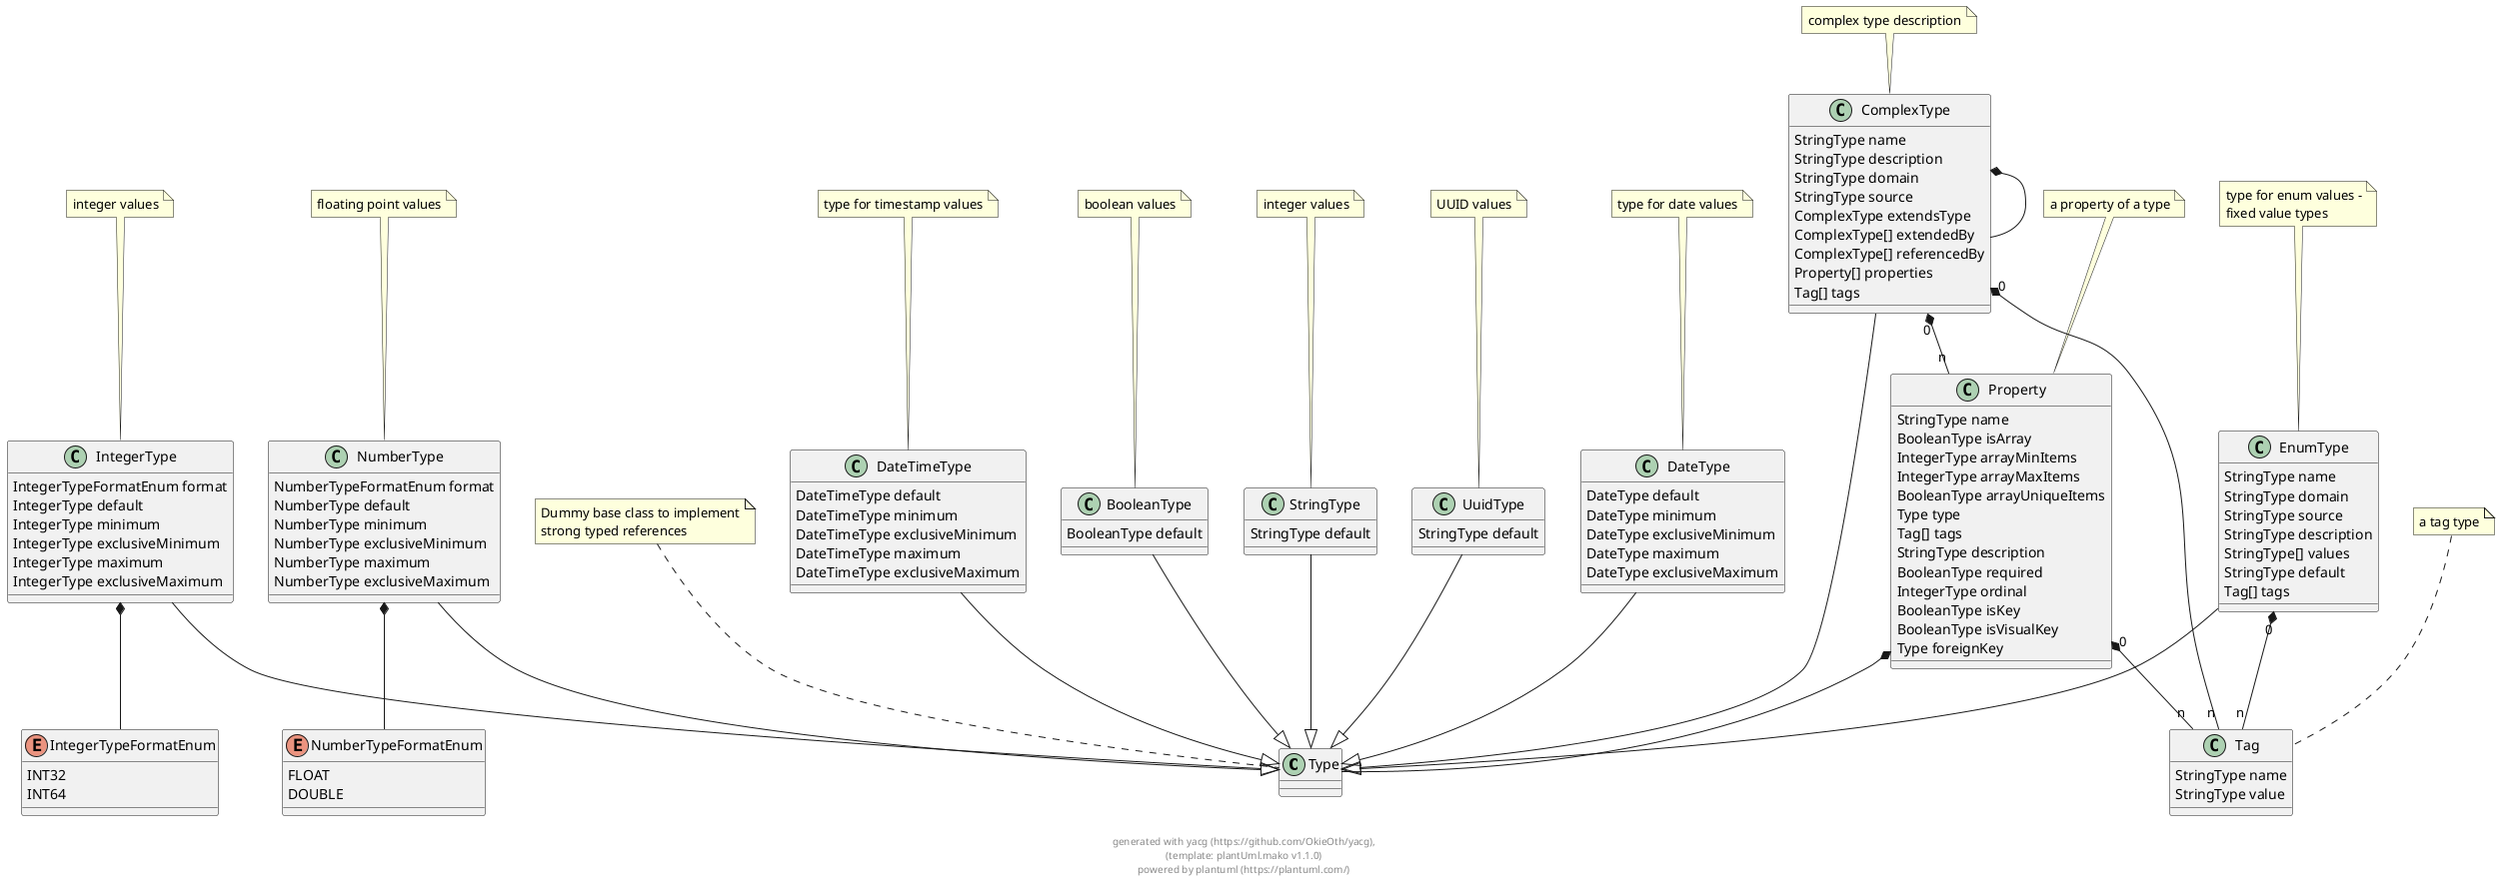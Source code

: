 
@startuml

class Type {
}

note top: Dummy base class to implement\nstrong typed references

class IntegerType {
        IntegerTypeFormatEnum format 
        IntegerType default 
        IntegerType minimum 
        IntegerType exclusiveMinimum 
        IntegerType maximum 
        IntegerType exclusiveMaximum 
}

note top: integer values

IntegerType --|> Type
enum IntegerTypeFormatEnum {
    INT32
    INT64
}


class NumberType {
        NumberTypeFormatEnum format 
        NumberType default 
        NumberType minimum 
        NumberType exclusiveMinimum 
        NumberType maximum 
        NumberType exclusiveMaximum 
}

note top: floating point values

NumberType --|> Type
enum NumberTypeFormatEnum {
    FLOAT
    DOUBLE
}


class BooleanType {
        BooleanType default 
}

note top: boolean values

BooleanType --|> Type
class StringType {
        StringType default 
}

note top: integer values

StringType --|> Type
class UuidType {
        StringType default 
}

note top: UUID values

UuidType --|> Type
class EnumType {
        StringType name 
        StringType domain 
        StringType source 
        StringType description 
        StringType[] values 
        StringType default 
        Tag[] tags 
}

note top: type for enum values -\nfixed value types

EnumType --|> Type
class Tag {
        StringType name 
        StringType value 
}

note top: a tag type

class DateType {
        DateType default 
        DateType minimum 
        DateType exclusiveMinimum 
        DateType maximum 
        DateType exclusiveMaximum 
}

note top: type for date values

DateType --|> Type
class DateTimeType {
        DateTimeType default 
        DateTimeType minimum 
        DateTimeType exclusiveMinimum 
        DateTimeType maximum 
        DateTimeType exclusiveMaximum 
}

note top: type for timestamp values

DateTimeType --|> Type
class ComplexType {
        StringType name 
        StringType description 
        StringType domain 
        StringType source 
        ComplexType extendsType 
        ComplexType[] extendedBy 
        ComplexType[] referencedBy 
        Property[] properties 
        Tag[] tags 
}

note top: complex type description

ComplexType --|> Type
class Property {
        StringType name 
        BooleanType isArray 
        IntegerType arrayMinItems 
        IntegerType arrayMaxItems 
        BooleanType arrayUniqueItems 
        Type type 
        Tag[] tags 
        StringType description 
        BooleanType required 
        IntegerType ordinal 
        BooleanType isKey 
        BooleanType isVisualKey 
        Type foreignKey 
}

note top: a property of a type


    
    
IntegerType  *--  IntegerTypeFormatEnum        
            
    
    
NumberType  *--  NumberTypeFormatEnum        
            
    
    
    
    
    
EnumType "0" *-- "n" Tag        
            
    
    
    
    
ComplexType  *--  ComplexType        
            
ComplexType "0" *-- "n" Property        
            
ComplexType "0" *-- "n" Tag        
            
    
Property  *--  Type        
            
Property "0" *-- "n" Tag        
            

footer \ngenerated with yacg (https://github.com/OkieOth/yacg),\n(template: plantUml.mako v1.1.0)\npowered by plantuml (https://plantuml.com/)
@enduml